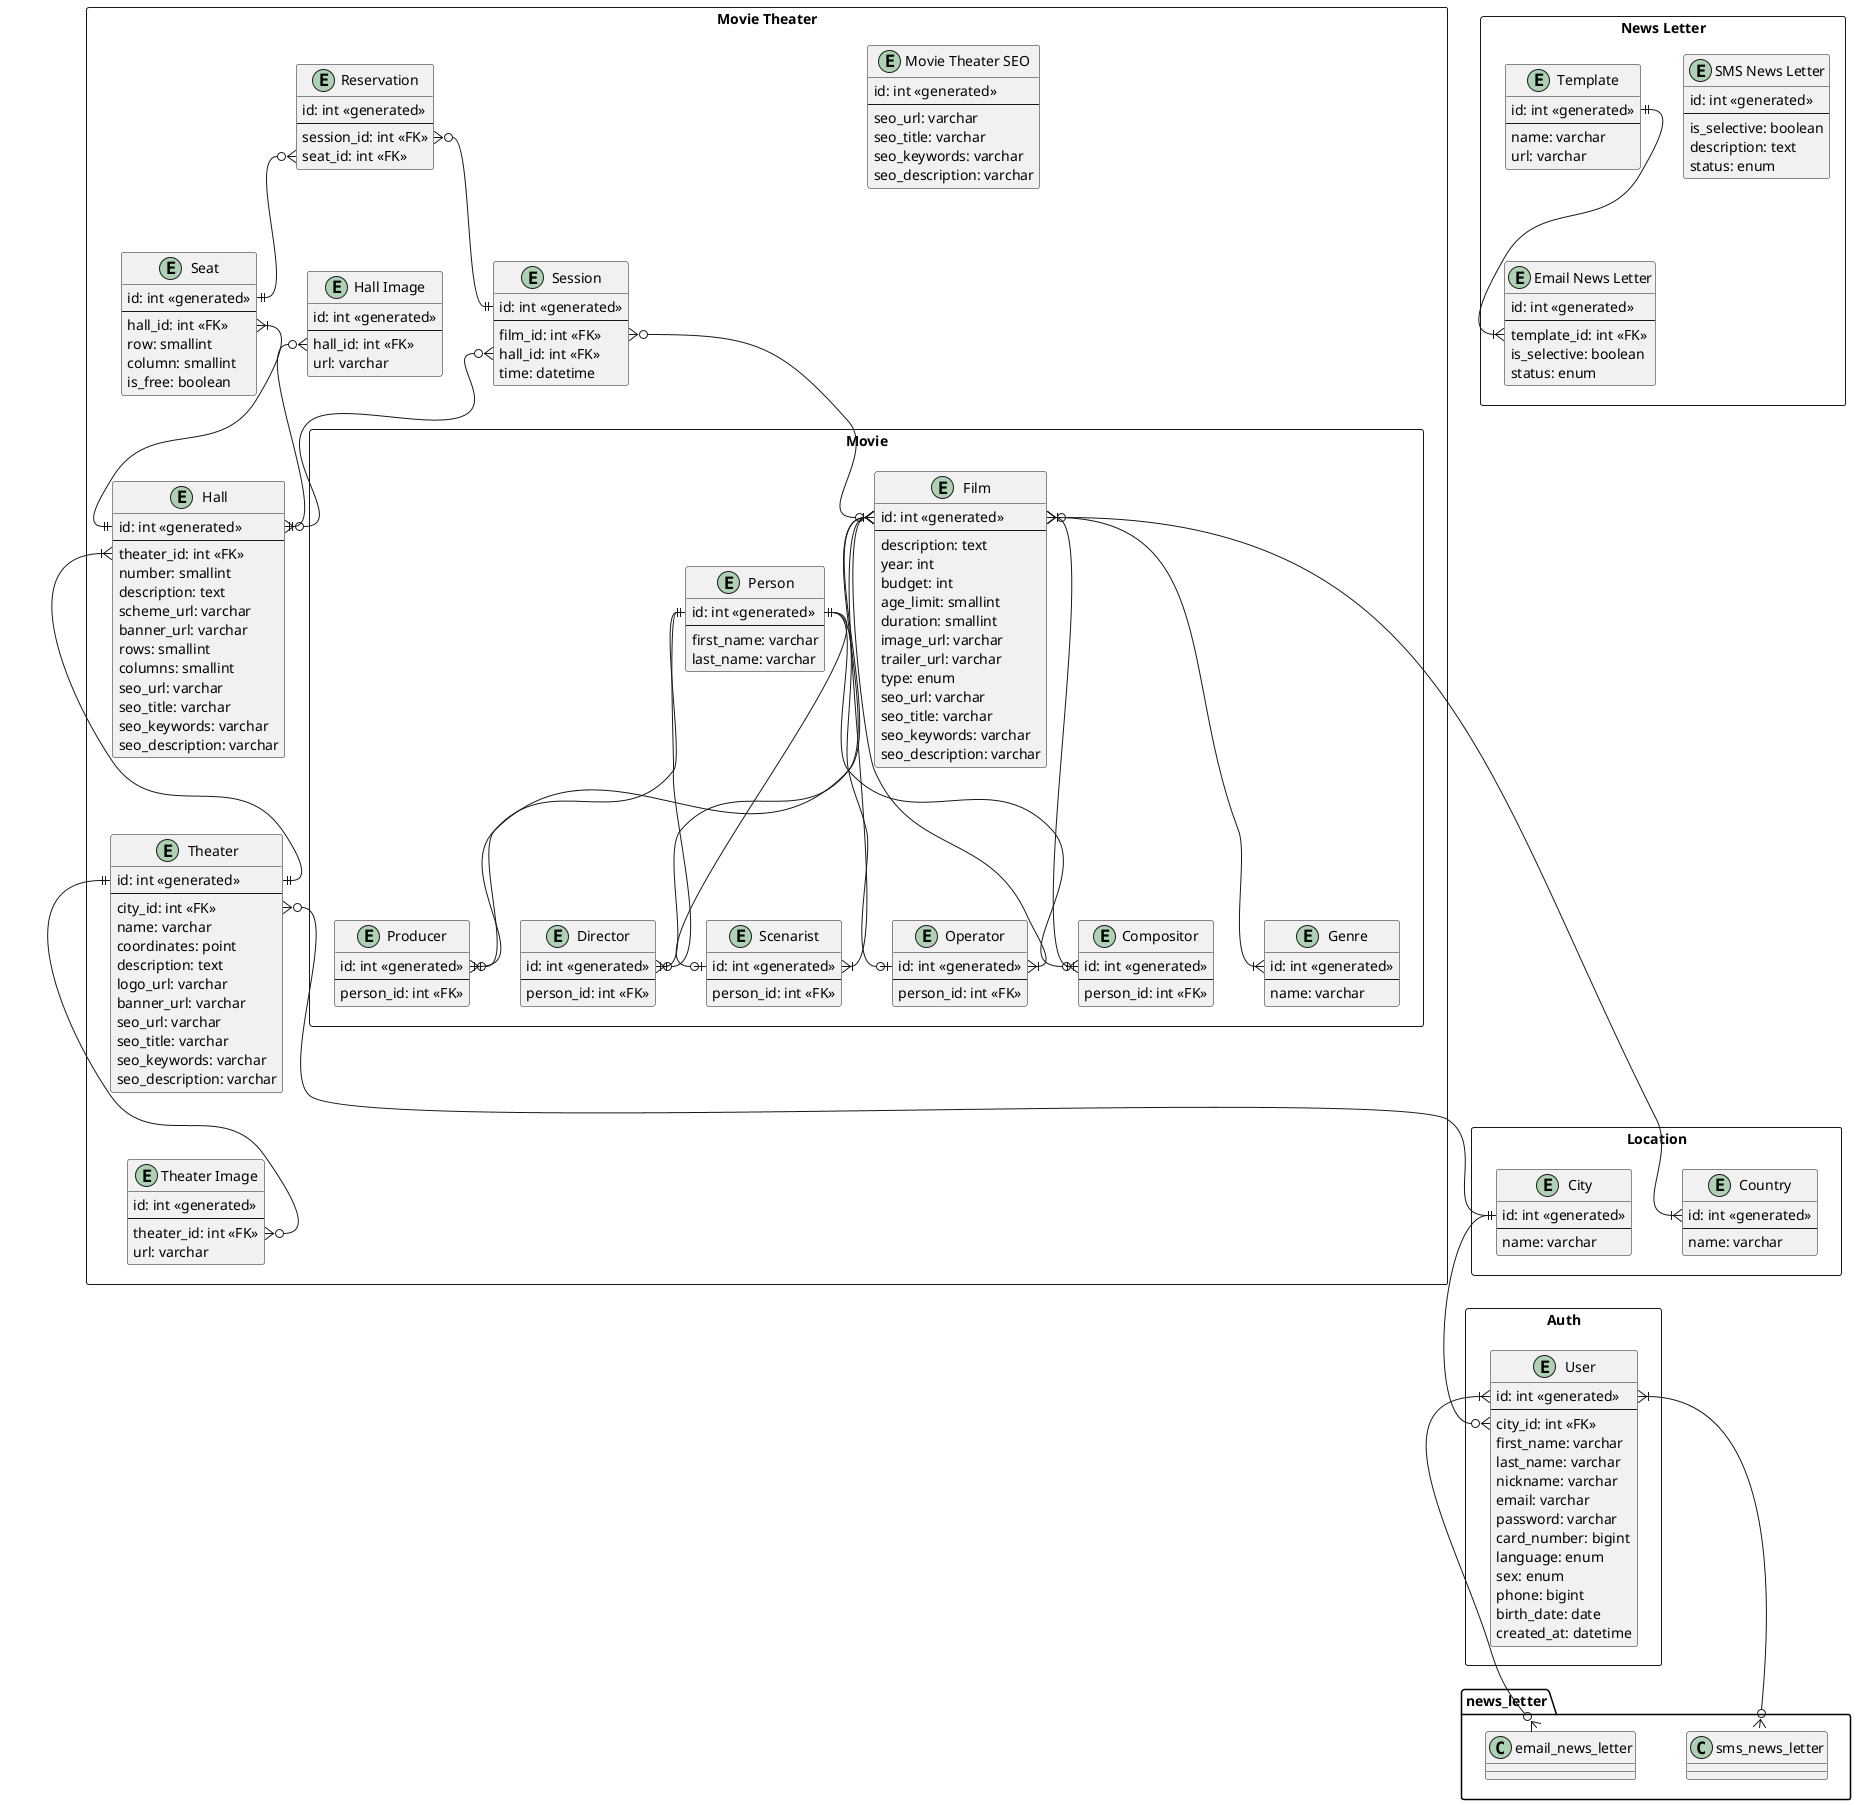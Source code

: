 @startuml

rectangle "Location" as location {
    entity "City" as city {
        id: int <<generated>>
        --
        name: varchar
    }

    entity "Country" as country {
        id: int <<generated>>
        --
        name: varchar
    }   
}

rectangle "Auth" as auth {
    entity "User" as user {
        id: int <<generated>>
        --
        city_id: int <<FK>>
        first_name: varchar
        last_name: varchar
        nickname: varchar
        email: varchar
        password: varchar
        card_number: bigint
        language: enum
        sex: enum
        phone: bigint
        birth_date: date
        created_at: datetime
    }
}

rectangle "News Letter" as news_letters {
    entity "SMS News Letter" as sms_news_letter {
        id: int <<generated>>
        --
        is_selective: boolean
        description: text
        status: enum
    }

    entity "Email News Letter" as email_news_letter {
        id: int <<generated>>
        --
        template_id: int <<FK>>
        is_selective: boolean
        status: enum
    }

    entity "Template" as template {
        id: int <<generated>>
        --
        name: varchar
        url: varchar
    }

    template::id ||--|{ email_news_letter::template_id
}

rectangle "Movie Theater" as movie_theater {
    entity "Movie Theater SEO" as movie_theater_seo {
        id: int <<generated>>
        --
        seo_url: varchar
        seo_title: varchar
        seo_keywords: varchar
        seo_description: varchar
    }

    entity "Theater" as theater {
        id: int <<generated>>
        --
        city_id: int <<FK>>
        name: varchar
        coordinates: point
        description: text
        logo_url: varchar 
        banner_url: varchar
        seo_url: varchar
        seo_title: varchar
        seo_keywords: varchar
        seo_description: varchar
    }

    entity "Theater Image" as theater_image {
        id: int <<generated>>
        --
        theater_id: int <<FK>>
        url: varchar
    }

    entity "Hall" as hall {
        id: int <<generated>>
        --
        theater_id: int <<FK>>
        number: smallint
        description: text
        scheme_url: varchar 
        banner_url: varchar
        rows: smallint
        columns: smallint
        seo_url: varchar
        seo_title: varchar
        seo_keywords: varchar
        seo_description: varchar
    }

    entity "Hall Image" as hall_image {
        id: int <<generated>>
        --
        hall_id: int <<FK>>
        url: varchar
    }

    entity "Seat" as seat {
        id: int <<generated>>
        --
        hall_id: int <<FK>>
        row: smallint
        column: smallint
        is_free: boolean
    }

    rectangle "Movie" as movie {
        entity "Film" as film {
            id: int <<generated>>
            --
            description: text
            year: int
            budget: int
            age_limit: smallint
            duration: smallint
            image_url: varchar
            trailer_url: varchar
            type: enum
            seo_url: varchar
            seo_title: varchar
            seo_keywords: varchar
            seo_description: varchar
        }

        entity "Genre" as genre {
            id: int <<generated>>
            --
            name: varchar
        }
        
        entity "Person" as person {
            id: int <<generated>>
            --
            first_name: varchar
            last_name: varchar
        }

        entity "Compositor" as compositor {
            id: int <<generated>>
            --
            person_id: int <<FK>>
        }

        entity "Producer" as producer {
            id: int <<generated>>
            --
            person_id: int <<FK>>
        }

        entity "Director" as director {
            id: int <<generated>>
            --
            person_id: int <<FK>>
        }

        entity "Scenarist" as scenarist {
            id: int <<generated>>
            --
            person_id: int <<FK>>
        }

        entity "Operator" as operator {
            id: int <<generated>>
            --
            person_id: int <<FK>>
        }

        film::id }|--|{ genre::id
        film::id }o--|{ country::id
        person::id ||--o| compositor::id
        person::id ||--o| producer::id
        person::id ||--o| director::id
        person::id ||--o| scenarist::id
        person::id ||--o| operator::id
        film::id }|--|{ compositor::id
        film::id }|--|{ producer::id
        film::id }|--|{ director::id
        film::id }|--|{ scenarist::id
        film::id }|--|{ operator::id
    }

    entity "Session" as session {
        id: int <<generated>>
        --
        film_id: int <<FK>>
        hall_id: int <<FK>>
        time: datetime
    }

    entity "Reservation" as reservation {
        id: int <<generated>>
        --
        session_id: int <<FK>>
        seat_id: int <<FK>>
    }

    theater::id ||--o{  theater_image::theater_id
    theater::city_id }o--|| location.city::id
    hall::theater_id }|--|| theater::id
    hall_image::hall_id }o--|| hall::id
    seat::hall_id }|--|| hall::id
    session::film_id }o--o{ movie.film::id
    session::hall_id }o--o{ hall::id
    reservation::session_id }o--|| session::id
    reservation::seat_id }o--|| seat::id
}

location.city::id ||--o{ auth.user::city_id
auth.user::id }|--o{ news_letter.sms_news_letter::id
auth.user::id }|--o{ news_letter.email_news_letter::id

@enduml